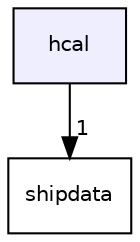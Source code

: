 digraph "hcal" {
  compound=true
  node [ fontsize="10", fontname="Helvetica"];
  edge [ labelfontsize="10", labelfontname="Helvetica"];
  dir_4b5c5316e9d796e7cb1aa4ab919c8f8c [shape=box, label="hcal", style="filled", fillcolor="#eeeeff", pencolor="black", URL="dir_4b5c5316e9d796e7cb1aa4ab919c8f8c.html"];
  dir_d32c3015c3e8f785dc4289736c132c3d [shape=box label="shipdata" URL="dir_d32c3015c3e8f785dc4289736c132c3d.html"];
  dir_4b5c5316e9d796e7cb1aa4ab919c8f8c->dir_d32c3015c3e8f785dc4289736c132c3d [headlabel="1", labeldistance=1.5 headhref="dir_000003_000012.html"];
}
